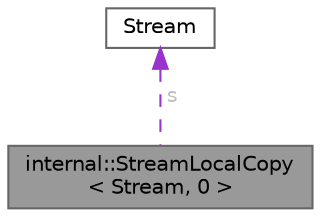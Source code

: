 digraph "internal::StreamLocalCopy&lt; Stream, 0 &gt;"
{
 // LATEX_PDF_SIZE
  bgcolor="transparent";
  edge [fontname=Helvetica,fontsize=10,labelfontname=Helvetica,labelfontsize=10];
  node [fontname=Helvetica,fontsize=10,shape=box,height=0.2,width=0.4];
  Node1 [id="Node000001",label="internal::StreamLocalCopy\l\< Stream, 0 \>",height=0.2,width=0.4,color="gray40", fillcolor="grey60", style="filled", fontcolor="black",tooltip="Keep reference."];
  Node2 -> Node1 [id="edge1_Node000001_Node000002",dir="back",color="darkorchid3",style="dashed",tooltip=" ",label=" s",fontcolor="grey" ];
  Node2 [id="Node000002",label="Stream",height=0.2,width=0.4,color="gray40", fillcolor="white", style="filled",URL="$classrapidjson_1_1_stream.html",tooltip="Concept for reading and writing characters."];
}
